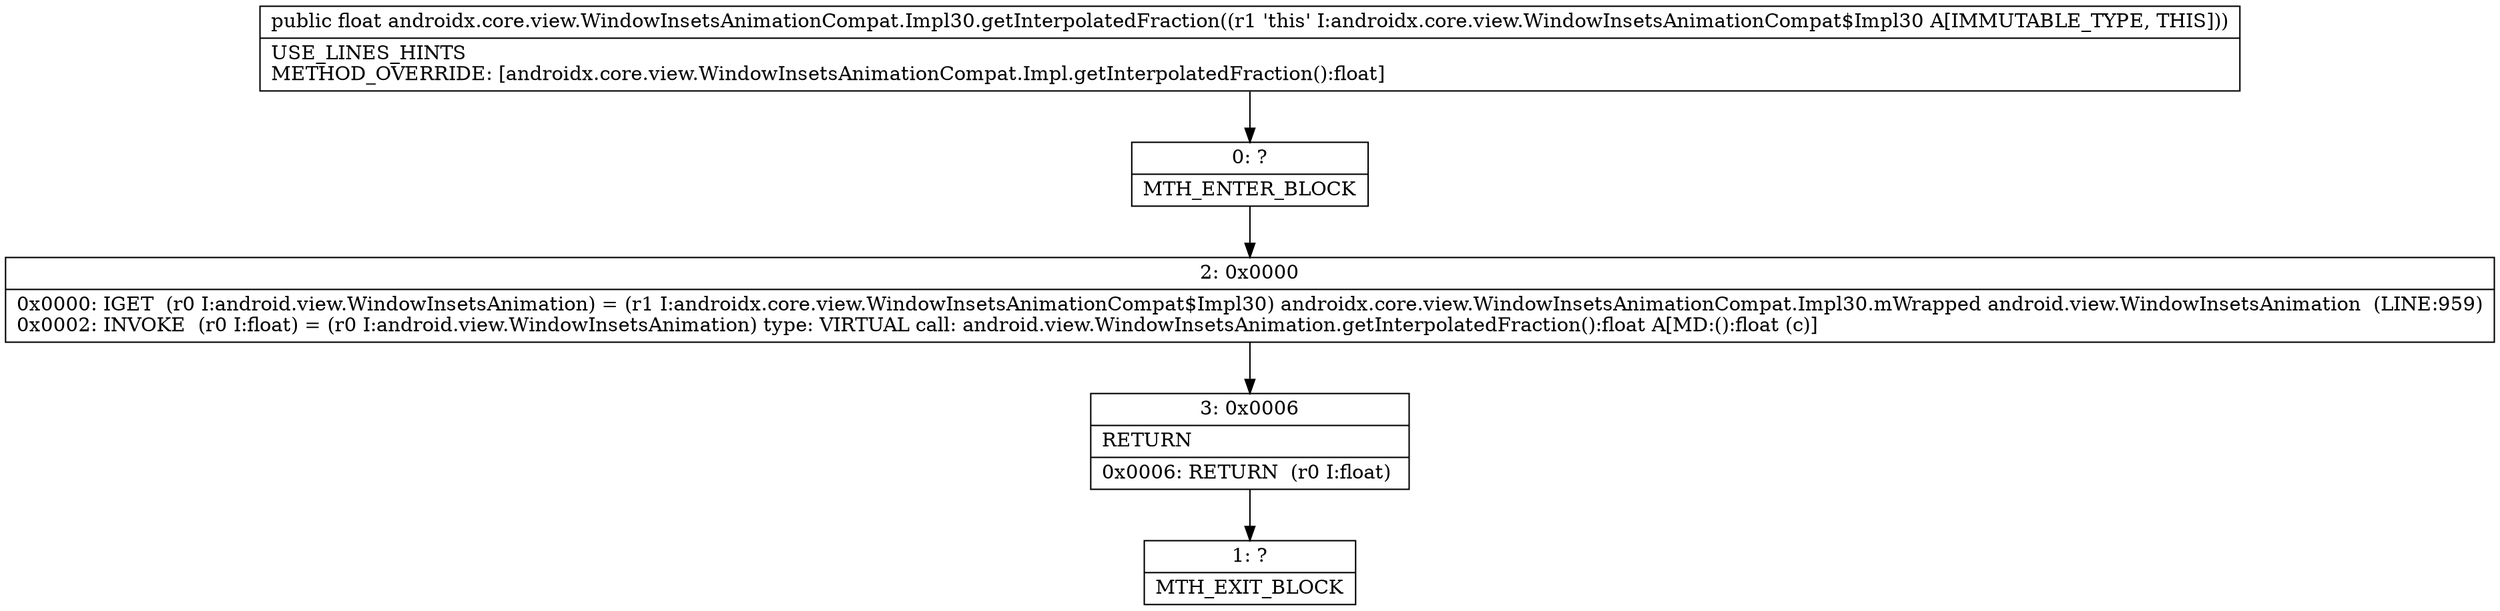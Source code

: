digraph "CFG forandroidx.core.view.WindowInsetsAnimationCompat.Impl30.getInterpolatedFraction()F" {
Node_0 [shape=record,label="{0\:\ ?|MTH_ENTER_BLOCK\l}"];
Node_2 [shape=record,label="{2\:\ 0x0000|0x0000: IGET  (r0 I:android.view.WindowInsetsAnimation) = (r1 I:androidx.core.view.WindowInsetsAnimationCompat$Impl30) androidx.core.view.WindowInsetsAnimationCompat.Impl30.mWrapped android.view.WindowInsetsAnimation  (LINE:959)\l0x0002: INVOKE  (r0 I:float) = (r0 I:android.view.WindowInsetsAnimation) type: VIRTUAL call: android.view.WindowInsetsAnimation.getInterpolatedFraction():float A[MD:():float (c)]\l}"];
Node_3 [shape=record,label="{3\:\ 0x0006|RETURN\l|0x0006: RETURN  (r0 I:float) \l}"];
Node_1 [shape=record,label="{1\:\ ?|MTH_EXIT_BLOCK\l}"];
MethodNode[shape=record,label="{public float androidx.core.view.WindowInsetsAnimationCompat.Impl30.getInterpolatedFraction((r1 'this' I:androidx.core.view.WindowInsetsAnimationCompat$Impl30 A[IMMUTABLE_TYPE, THIS]))  | USE_LINES_HINTS\lMETHOD_OVERRIDE: [androidx.core.view.WindowInsetsAnimationCompat.Impl.getInterpolatedFraction():float]\l}"];
MethodNode -> Node_0;Node_0 -> Node_2;
Node_2 -> Node_3;
Node_3 -> Node_1;
}

